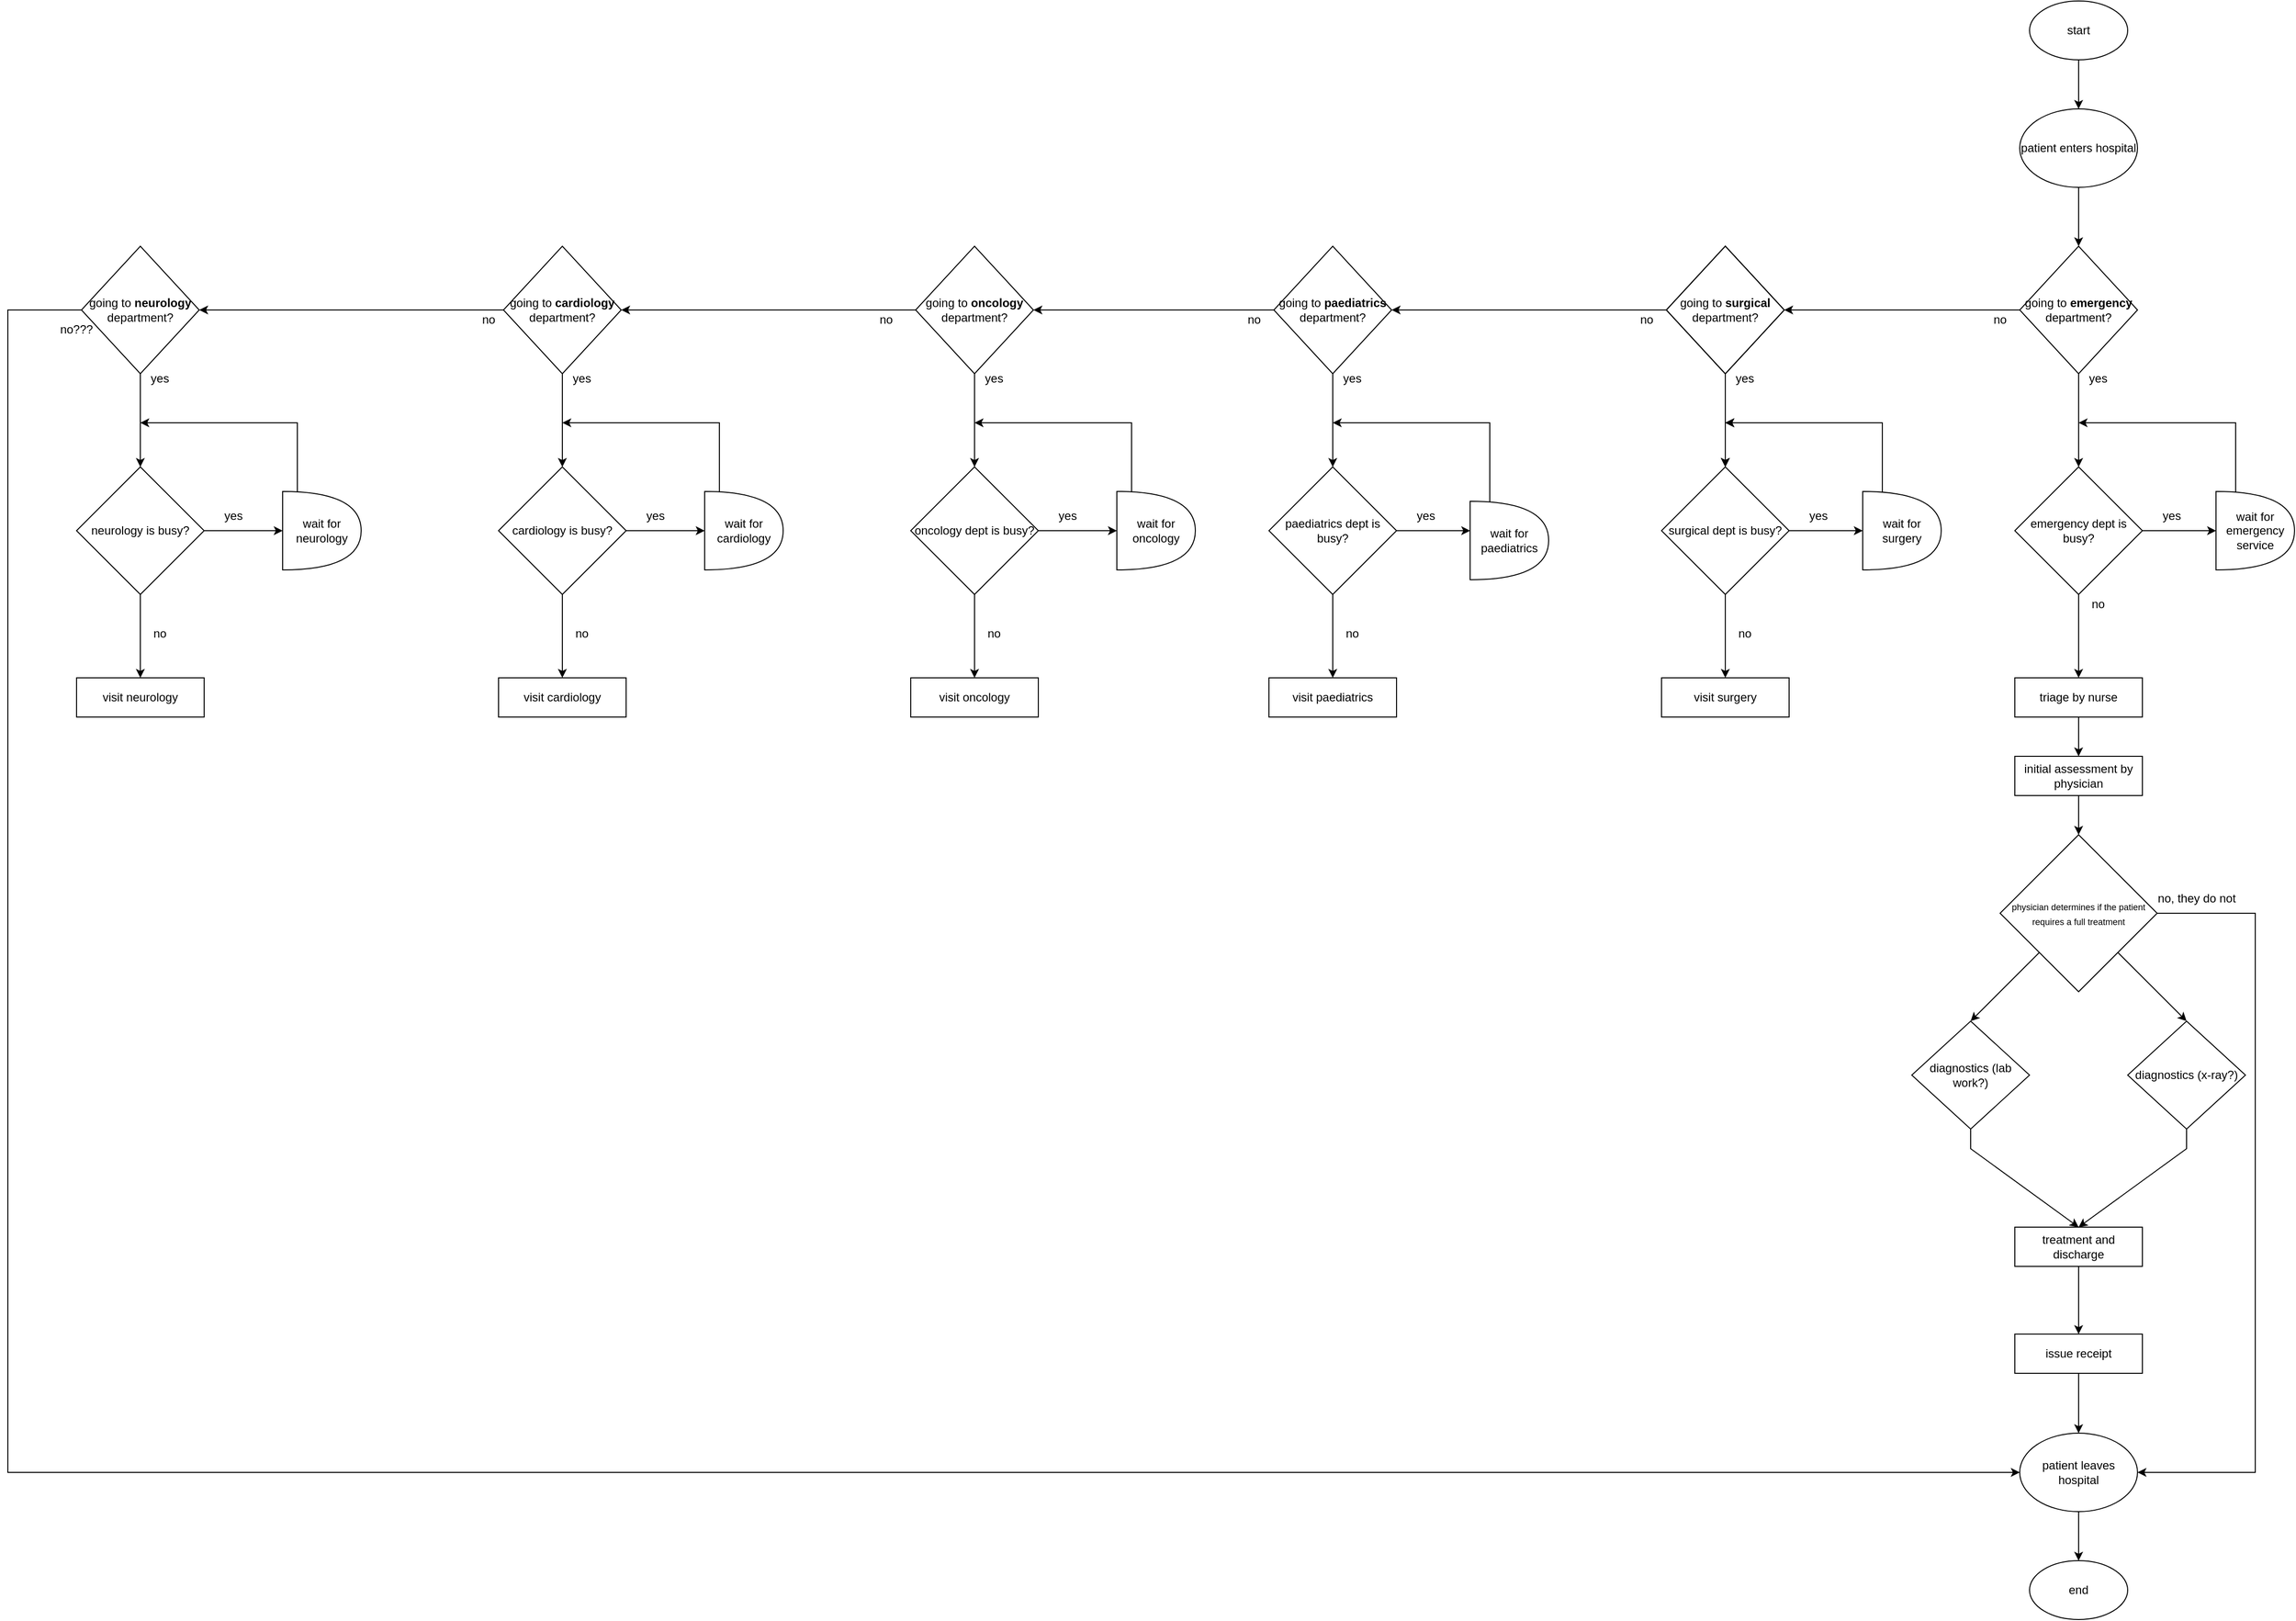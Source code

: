 <mxfile version="21.0.10" type="github">
  <diagram name="Page-1" id="5pKvKy0BIaIAFNJ23iyw">
    <mxGraphModel dx="3375" dy="2094" grid="1" gridSize="10" guides="1" tooltips="1" connect="1" arrows="1" fold="1" page="1" pageScale="1" pageWidth="827" pageHeight="1169" math="0" shadow="0">
      <root>
        <mxCell id="0" />
        <mxCell id="1" parent="0" />
        <mxCell id="Ih2wy748P8lcP-gWS8Mn-1" value="patient enters hospital" style="ellipse;whiteSpace=wrap;html=1;" parent="1" vertex="1">
          <mxGeometry x="350" y="-40" width="120" height="80" as="geometry" />
        </mxCell>
        <mxCell id="Ih2wy748P8lcP-gWS8Mn-2" value="going to &lt;b&gt;emergency &lt;/b&gt;department?" style="rhombus;whiteSpace=wrap;html=1;" parent="1" vertex="1">
          <mxGeometry x="350" y="100" width="120" height="130" as="geometry" />
        </mxCell>
        <mxCell id="pPfEnhw-Z-XjJxT2VnOs-15" style="edgeStyle=orthogonalEdgeStyle;rounded=0;orthogonalLoop=1;jettySize=auto;html=1;exitX=0.5;exitY=1;exitDx=0;exitDy=0;entryX=0.5;entryY=0;entryDx=0;entryDy=0;" parent="1" source="Ih2wy748P8lcP-gWS8Mn-3" target="pPfEnhw-Z-XjJxT2VnOs-11" edge="1">
          <mxGeometry relative="1" as="geometry" />
        </mxCell>
        <mxCell id="Ih2wy748P8lcP-gWS8Mn-3" value="triage by nurse" style="rounded=0;whiteSpace=wrap;html=1;" parent="1" vertex="1">
          <mxGeometry x="345" y="540" width="130" height="40" as="geometry" />
        </mxCell>
        <mxCell id="Ih2wy748P8lcP-gWS8Mn-6" value="emergency dept is busy?" style="rhombus;whiteSpace=wrap;html=1;" parent="1" vertex="1">
          <mxGeometry x="345" y="325" width="130" height="130" as="geometry" />
        </mxCell>
        <mxCell id="pPfEnhw-Z-XjJxT2VnOs-4" style="edgeStyle=orthogonalEdgeStyle;rounded=0;orthogonalLoop=1;jettySize=auto;html=1;exitX=0.5;exitY=1;exitDx=0;exitDy=0;entryX=0.5;entryY=0;entryDx=0;entryDy=0;" parent="1" source="Ih2wy748P8lcP-gWS8Mn-21" target="pPfEnhw-Z-XjJxT2VnOs-1" edge="1">
          <mxGeometry relative="1" as="geometry" />
        </mxCell>
        <mxCell id="Ih2wy748P8lcP-gWS8Mn-21" value="patient leaves hospital" style="ellipse;whiteSpace=wrap;html=1;" parent="1" vertex="1">
          <mxGeometry x="350" y="1310" width="120" height="80" as="geometry" />
        </mxCell>
        <mxCell id="Ih2wy748P8lcP-gWS8Mn-25" value="yes" style="text;html=1;strokeColor=none;fillColor=none;align=center;verticalAlign=middle;whiteSpace=wrap;rounded=0;" parent="1" vertex="1">
          <mxGeometry x="475" y="360" width="60" height="30" as="geometry" />
        </mxCell>
        <mxCell id="Ih2wy748P8lcP-gWS8Mn-27" value="no" style="text;html=1;strokeColor=none;fillColor=none;align=center;verticalAlign=middle;whiteSpace=wrap;rounded=0;" parent="1" vertex="1">
          <mxGeometry x="400" y="450" width="60" height="30" as="geometry" />
        </mxCell>
        <mxCell id="Ih2wy748P8lcP-gWS8Mn-29" value="" style="endArrow=classic;html=1;rounded=0;entryX=0.5;entryY=0;entryDx=0;entryDy=0;exitX=0.5;exitY=1;exitDx=0;exitDy=0;" parent="1" source="Ih2wy748P8lcP-gWS8Mn-2" target="Ih2wy748P8lcP-gWS8Mn-6" edge="1">
          <mxGeometry width="50" height="50" relative="1" as="geometry">
            <mxPoint x="410" y="250" as="sourcePoint" />
            <mxPoint x="410" y="280" as="targetPoint" />
          </mxGeometry>
        </mxCell>
        <mxCell id="Ih2wy748P8lcP-gWS8Mn-30" value="yes" style="text;html=1;strokeColor=none;fillColor=none;align=center;verticalAlign=middle;whiteSpace=wrap;rounded=0;" parent="1" vertex="1">
          <mxGeometry x="400" y="220" width="60" height="30" as="geometry" />
        </mxCell>
        <mxCell id="Ih2wy748P8lcP-gWS8Mn-31" value="no" style="text;html=1;strokeColor=none;fillColor=none;align=center;verticalAlign=middle;whiteSpace=wrap;rounded=0;" parent="1" vertex="1">
          <mxGeometry x="300" y="160" width="60" height="30" as="geometry" />
        </mxCell>
        <mxCell id="Ih2wy748P8lcP-gWS8Mn-33" value="" style="endArrow=classic;html=1;rounded=0;exitX=0.5;exitY=1;exitDx=0;exitDy=0;entryX=0.5;entryY=0;entryDx=0;entryDy=0;" parent="1" source="Ih2wy748P8lcP-gWS8Mn-6" target="Ih2wy748P8lcP-gWS8Mn-3" edge="1">
          <mxGeometry width="50" height="50" relative="1" as="geometry">
            <mxPoint x="420" y="420" as="sourcePoint" />
            <mxPoint x="460" y="500" as="targetPoint" />
          </mxGeometry>
        </mxCell>
        <mxCell id="Ih2wy748P8lcP-gWS8Mn-36" value="going to surgical department?" style="rhombus;whiteSpace=wrap;html=1;" parent="1" vertex="1">
          <mxGeometry x="-10" y="100" width="120" height="130" as="geometry" />
        </mxCell>
        <mxCell id="Ih2wy748P8lcP-gWS8Mn-37" value="visit surgery" style="rounded=0;whiteSpace=wrap;html=1;" parent="1" vertex="1">
          <mxGeometry x="-15" y="540" width="130" height="40" as="geometry" />
        </mxCell>
        <mxCell id="Ih2wy748P8lcP-gWS8Mn-43" value="" style="endArrow=classic;html=1;rounded=0;exitX=0.4;exitY=0.018;exitDx=0;exitDy=0;exitPerimeter=0;" parent="1" edge="1">
          <mxGeometry width="50" height="50" relative="1" as="geometry">
            <mxPoint x="210" y="361.08" as="sourcePoint" />
            <mxPoint x="50" y="280" as="targetPoint" />
            <Array as="points">
              <mxPoint x="210" y="280" />
              <mxPoint x="60" y="280" />
            </Array>
          </mxGeometry>
        </mxCell>
        <mxCell id="Ih2wy748P8lcP-gWS8Mn-44" value="yes" style="text;html=1;strokeColor=none;fillColor=none;align=center;verticalAlign=middle;whiteSpace=wrap;rounded=0;" parent="1" vertex="1">
          <mxGeometry x="115" y="360" width="60" height="30" as="geometry" />
        </mxCell>
        <mxCell id="Ih2wy748P8lcP-gWS8Mn-45" value="no" style="text;html=1;strokeColor=none;fillColor=none;align=center;verticalAlign=middle;whiteSpace=wrap;rounded=0;" parent="1" vertex="1">
          <mxGeometry x="40" y="480" width="60" height="30" as="geometry" />
        </mxCell>
        <mxCell id="Ih2wy748P8lcP-gWS8Mn-48" value="yes" style="text;html=1;strokeColor=none;fillColor=none;align=center;verticalAlign=middle;whiteSpace=wrap;rounded=0;" parent="1" vertex="1">
          <mxGeometry x="40" y="220" width="60" height="30" as="geometry" />
        </mxCell>
        <mxCell id="Ih2wy748P8lcP-gWS8Mn-49" value="no" style="text;html=1;strokeColor=none;fillColor=none;align=center;verticalAlign=middle;whiteSpace=wrap;rounded=0;" parent="1" vertex="1">
          <mxGeometry x="-60" y="160" width="60" height="30" as="geometry" />
        </mxCell>
        <mxCell id="goqWlOmLxGw8GB3nW4Ue-60" style="edgeStyle=orthogonalEdgeStyle;rounded=0;orthogonalLoop=1;jettySize=auto;html=1;exitX=0;exitY=0.5;exitDx=0;exitDy=0;entryX=1;entryY=0.5;entryDx=0;entryDy=0;" parent="1" source="Ih2wy748P8lcP-gWS8Mn-52" target="goqWlOmLxGw8GB3nW4Ue-25" edge="1">
          <mxGeometry relative="1" as="geometry" />
        </mxCell>
        <mxCell id="Ih2wy748P8lcP-gWS8Mn-52" value="going to &lt;b&gt;paediatrics &lt;/b&gt;department?" style="rhombus;whiteSpace=wrap;html=1;" parent="1" vertex="1">
          <mxGeometry x="-410" y="100" width="120" height="130" as="geometry" />
        </mxCell>
        <mxCell id="Ih2wy748P8lcP-gWS8Mn-53" value="visit paediatrics" style="rounded=0;whiteSpace=wrap;html=1;" parent="1" vertex="1">
          <mxGeometry x="-415" y="540" width="130" height="40" as="geometry" />
        </mxCell>
        <mxCell id="Ih2wy748P8lcP-gWS8Mn-55" value="paediatrics dept is busy?" style="rhombus;whiteSpace=wrap;html=1;" parent="1" vertex="1">
          <mxGeometry x="-415" y="325" width="130" height="130" as="geometry" />
        </mxCell>
        <mxCell id="Ih2wy748P8lcP-gWS8Mn-58" value="" style="endArrow=classic;html=1;rounded=0;exitX=1;exitY=0.5;exitDx=0;exitDy=0;entryX=0;entryY=0.5;entryDx=0;entryDy=0;entryPerimeter=0;" parent="1" source="Ih2wy748P8lcP-gWS8Mn-55" edge="1">
          <mxGeometry width="50" height="50" relative="1" as="geometry">
            <mxPoint x="-260" y="430" as="sourcePoint" />
            <mxPoint x="-210" y="390" as="targetPoint" />
          </mxGeometry>
        </mxCell>
        <mxCell id="Ih2wy748P8lcP-gWS8Mn-59" value="" style="endArrow=classic;html=1;rounded=0;exitX=0.4;exitY=0.018;exitDx=0;exitDy=0;exitPerimeter=0;" parent="1" edge="1">
          <mxGeometry width="50" height="50" relative="1" as="geometry">
            <mxPoint x="-190" y="361.08" as="sourcePoint" />
            <mxPoint x="-350" y="280" as="targetPoint" />
            <Array as="points">
              <mxPoint x="-190" y="280" />
              <mxPoint x="-340" y="280" />
            </Array>
          </mxGeometry>
        </mxCell>
        <mxCell id="Ih2wy748P8lcP-gWS8Mn-60" value="yes" style="text;html=1;strokeColor=none;fillColor=none;align=center;verticalAlign=middle;whiteSpace=wrap;rounded=0;" parent="1" vertex="1">
          <mxGeometry x="-285" y="360" width="60" height="30" as="geometry" />
        </mxCell>
        <mxCell id="Ih2wy748P8lcP-gWS8Mn-61" value="no" style="text;html=1;strokeColor=none;fillColor=none;align=center;verticalAlign=middle;whiteSpace=wrap;rounded=0;" parent="1" vertex="1">
          <mxGeometry x="-360" y="480" width="60" height="30" as="geometry" />
        </mxCell>
        <mxCell id="Ih2wy748P8lcP-gWS8Mn-63" value="" style="endArrow=classic;html=1;rounded=0;entryX=0.5;entryY=0;entryDx=0;entryDy=0;exitX=0.5;exitY=1;exitDx=0;exitDy=0;" parent="1" source="Ih2wy748P8lcP-gWS8Mn-52" target="Ih2wy748P8lcP-gWS8Mn-55" edge="1">
          <mxGeometry width="50" height="50" relative="1" as="geometry">
            <mxPoint x="-350" y="250" as="sourcePoint" />
            <mxPoint x="-350" y="280" as="targetPoint" />
          </mxGeometry>
        </mxCell>
        <mxCell id="Ih2wy748P8lcP-gWS8Mn-64" value="yes" style="text;html=1;strokeColor=none;fillColor=none;align=center;verticalAlign=middle;whiteSpace=wrap;rounded=0;" parent="1" vertex="1">
          <mxGeometry x="-360" y="220" width="60" height="30" as="geometry" />
        </mxCell>
        <mxCell id="Ih2wy748P8lcP-gWS8Mn-65" value="no" style="text;html=1;strokeColor=none;fillColor=none;align=center;verticalAlign=middle;whiteSpace=wrap;rounded=0;" parent="1" vertex="1">
          <mxGeometry x="-460" y="160" width="60" height="30" as="geometry" />
        </mxCell>
        <mxCell id="Ih2wy748P8lcP-gWS8Mn-66" value="" style="endArrow=classic;html=1;rounded=0;exitX=0.5;exitY=1;exitDx=0;exitDy=0;entryX=0.5;entryY=0;entryDx=0;entryDy=0;" parent="1" source="Ih2wy748P8lcP-gWS8Mn-55" target="Ih2wy748P8lcP-gWS8Mn-53" edge="1">
          <mxGeometry width="50" height="50" relative="1" as="geometry">
            <mxPoint x="-340" y="420" as="sourcePoint" />
            <mxPoint x="-300" y="500" as="targetPoint" />
          </mxGeometry>
        </mxCell>
        <mxCell id="Ih2wy748P8lcP-gWS8Mn-68" value="" style="endArrow=classic;html=1;rounded=0;entryX=1;entryY=0.5;entryDx=0;entryDy=0;exitX=0;exitY=0.5;exitDx=0;exitDy=0;" parent="1" source="Ih2wy748P8lcP-gWS8Mn-2" target="Ih2wy748P8lcP-gWS8Mn-36" edge="1">
          <mxGeometry width="50" height="50" relative="1" as="geometry">
            <mxPoint x="420" y="240" as="sourcePoint" />
            <mxPoint x="420" y="335" as="targetPoint" />
          </mxGeometry>
        </mxCell>
        <mxCell id="Ih2wy748P8lcP-gWS8Mn-69" value="" style="endArrow=classic;html=1;rounded=0;entryX=0.5;entryY=0;entryDx=0;entryDy=0;exitX=0.5;exitY=1;exitDx=0;exitDy=0;" parent="1" source="Ih2wy748P8lcP-gWS8Mn-1" target="Ih2wy748P8lcP-gWS8Mn-2" edge="1">
          <mxGeometry width="50" height="50" relative="1" as="geometry">
            <mxPoint x="430" y="250" as="sourcePoint" />
            <mxPoint x="430" y="345" as="targetPoint" />
          </mxGeometry>
        </mxCell>
        <mxCell id="Ih2wy748P8lcP-gWS8Mn-70" value="" style="endArrow=classic;html=1;rounded=0;entryX=1;entryY=0.5;entryDx=0;entryDy=0;exitX=0;exitY=0.5;exitDx=0;exitDy=0;" parent="1" source="Ih2wy748P8lcP-gWS8Mn-36" target="Ih2wy748P8lcP-gWS8Mn-52" edge="1">
          <mxGeometry width="50" height="50" relative="1" as="geometry">
            <mxPoint x="-30" y="50" as="sourcePoint" />
            <mxPoint x="-270" y="50" as="targetPoint" />
          </mxGeometry>
        </mxCell>
        <mxCell id="goqWlOmLxGw8GB3nW4Ue-1" value="going to surgical department?" style="rhombus;whiteSpace=wrap;html=1;" parent="1" vertex="1">
          <mxGeometry x="-10" y="100" width="120" height="130" as="geometry" />
        </mxCell>
        <mxCell id="goqWlOmLxGw8GB3nW4Ue-3" value="" style="endArrow=classic;html=1;rounded=0;entryX=0.5;entryY=0;entryDx=0;entryDy=0;exitX=0.5;exitY=1;exitDx=0;exitDy=0;" parent="1" source="goqWlOmLxGw8GB3nW4Ue-1" edge="1">
          <mxGeometry width="50" height="50" relative="1" as="geometry">
            <mxPoint x="50" y="250" as="sourcePoint" />
            <mxPoint x="50" y="325" as="targetPoint" />
          </mxGeometry>
        </mxCell>
        <mxCell id="goqWlOmLxGw8GB3nW4Ue-4" value="going to surgical department?" style="rhombus;whiteSpace=wrap;html=1;" parent="1" vertex="1">
          <mxGeometry x="-10" y="100" width="120" height="130" as="geometry" />
        </mxCell>
        <mxCell id="goqWlOmLxGw8GB3nW4Ue-6" value="" style="endArrow=classic;html=1;rounded=0;entryX=0.5;entryY=0;entryDx=0;entryDy=0;exitX=0.5;exitY=1;exitDx=0;exitDy=0;" parent="1" source="goqWlOmLxGw8GB3nW4Ue-4" edge="1">
          <mxGeometry width="50" height="50" relative="1" as="geometry">
            <mxPoint x="50" y="250" as="sourcePoint" />
            <mxPoint x="50" y="325" as="targetPoint" />
          </mxGeometry>
        </mxCell>
        <mxCell id="goqWlOmLxGw8GB3nW4Ue-7" value="" style="endArrow=classic;html=1;rounded=0;exitX=0.4;exitY=0.018;exitDx=0;exitDy=0;exitPerimeter=0;" parent="1" edge="1">
          <mxGeometry width="50" height="50" relative="1" as="geometry">
            <mxPoint x="210" y="361.08" as="sourcePoint" />
            <mxPoint x="50" y="280" as="targetPoint" />
            <Array as="points">
              <mxPoint x="210" y="280" />
              <mxPoint x="60" y="280" />
            </Array>
          </mxGeometry>
        </mxCell>
        <mxCell id="goqWlOmLxGw8GB3nW4Ue-13" value="going to &lt;b&gt;surgical &lt;/b&gt;department?" style="rhombus;whiteSpace=wrap;html=1;" parent="1" vertex="1">
          <mxGeometry x="-10" y="100" width="120" height="130" as="geometry" />
        </mxCell>
        <mxCell id="goqWlOmLxGw8GB3nW4Ue-15" value="" style="endArrow=classic;html=1;rounded=0;entryX=0.5;entryY=0;entryDx=0;entryDy=0;exitX=0.5;exitY=1;exitDx=0;exitDy=0;" parent="1" source="goqWlOmLxGw8GB3nW4Ue-13" edge="1">
          <mxGeometry width="50" height="50" relative="1" as="geometry">
            <mxPoint x="50" y="250" as="sourcePoint" />
            <mxPoint x="50" y="325" as="targetPoint" />
          </mxGeometry>
        </mxCell>
        <mxCell id="goqWlOmLxGw8GB3nW4Ue-16" value="" style="endArrow=classic;html=1;rounded=0;exitX=0.4;exitY=0.018;exitDx=0;exitDy=0;exitPerimeter=0;" parent="1" edge="1">
          <mxGeometry width="50" height="50" relative="1" as="geometry">
            <mxPoint x="210" y="361.08" as="sourcePoint" />
            <mxPoint x="50" y="280" as="targetPoint" />
            <Array as="points">
              <mxPoint x="210" y="280" />
              <mxPoint x="60" y="280" />
            </Array>
          </mxGeometry>
        </mxCell>
        <mxCell id="goqWlOmLxGw8GB3nW4Ue-19" value="surgical dept is busy?" style="rhombus;whiteSpace=wrap;html=1;" parent="1" vertex="1">
          <mxGeometry x="-15" y="325" width="130" height="130" as="geometry" />
        </mxCell>
        <mxCell id="goqWlOmLxGw8GB3nW4Ue-21" value="" style="endArrow=classic;html=1;rounded=0;exitX=0.5;exitY=1;exitDx=0;exitDy=0;entryX=0.5;entryY=0;entryDx=0;entryDy=0;" parent="1" source="goqWlOmLxGw8GB3nW4Ue-19" edge="1">
          <mxGeometry width="50" height="50" relative="1" as="geometry">
            <mxPoint x="60" y="420" as="sourcePoint" />
            <mxPoint x="50" y="540" as="targetPoint" />
          </mxGeometry>
        </mxCell>
        <mxCell id="goqWlOmLxGw8GB3nW4Ue-23" value="" style="endArrow=classic;html=1;rounded=0;exitX=1;exitY=0.5;exitDx=0;exitDy=0;entryX=0;entryY=0.5;entryDx=0;entryDy=0;entryPerimeter=0;" parent="1" edge="1">
          <mxGeometry width="50" height="50" relative="1" as="geometry">
            <mxPoint x="115" y="390" as="sourcePoint" />
            <mxPoint x="190" y="390" as="targetPoint" />
          </mxGeometry>
        </mxCell>
        <mxCell id="goqWlOmLxGw8GB3nW4Ue-24" value="visit oncology" style="rounded=0;whiteSpace=wrap;html=1;" parent="1" vertex="1">
          <mxGeometry x="-780" y="540" width="130" height="40" as="geometry" />
        </mxCell>
        <mxCell id="goqWlOmLxGw8GB3nW4Ue-61" style="edgeStyle=orthogonalEdgeStyle;rounded=0;orthogonalLoop=1;jettySize=auto;html=1;exitX=0;exitY=0.5;exitDx=0;exitDy=0;entryX=1;entryY=0.5;entryDx=0;entryDy=0;" parent="1" source="goqWlOmLxGw8GB3nW4Ue-25" target="goqWlOmLxGw8GB3nW4Ue-37" edge="1">
          <mxGeometry relative="1" as="geometry" />
        </mxCell>
        <mxCell id="goqWlOmLxGw8GB3nW4Ue-25" value="going to &lt;b&gt;oncology &lt;/b&gt;department?" style="rhombus;whiteSpace=wrap;html=1;" parent="1" vertex="1">
          <mxGeometry x="-775" y="100" width="120" height="130" as="geometry" />
        </mxCell>
        <mxCell id="goqWlOmLxGw8GB3nW4Ue-26" value="yes" style="text;html=1;strokeColor=none;fillColor=none;align=center;verticalAlign=middle;whiteSpace=wrap;rounded=0;" parent="1" vertex="1">
          <mxGeometry x="-725" y="220" width="60" height="30" as="geometry" />
        </mxCell>
        <mxCell id="goqWlOmLxGw8GB3nW4Ue-27" value="" style="endArrow=classic;html=1;rounded=0;entryX=0.5;entryY=0;entryDx=0;entryDy=0;exitX=0.5;exitY=1;exitDx=0;exitDy=0;" parent="1" source="goqWlOmLxGw8GB3nW4Ue-25" edge="1">
          <mxGeometry width="50" height="50" relative="1" as="geometry">
            <mxPoint x="-715" y="250" as="sourcePoint" />
            <mxPoint x="-715" y="325" as="targetPoint" />
          </mxGeometry>
        </mxCell>
        <mxCell id="goqWlOmLxGw8GB3nW4Ue-28" value="" style="endArrow=classic;html=1;rounded=0;" parent="1" edge="1">
          <mxGeometry width="50" height="50" relative="1" as="geometry">
            <mxPoint x="-555" y="350" as="sourcePoint" />
            <mxPoint x="-715" y="280" as="targetPoint" />
            <Array as="points">
              <mxPoint x="-555" y="280" />
              <mxPoint x="-705" y="280" />
            </Array>
          </mxGeometry>
        </mxCell>
        <mxCell id="goqWlOmLxGw8GB3nW4Ue-29" value="yes" style="text;html=1;strokeColor=none;fillColor=none;align=center;verticalAlign=middle;whiteSpace=wrap;rounded=0;" parent="1" vertex="1">
          <mxGeometry x="-650" y="360" width="60" height="30" as="geometry" />
        </mxCell>
        <mxCell id="goqWlOmLxGw8GB3nW4Ue-31" value="oncology dept is busy?" style="rhombus;whiteSpace=wrap;html=1;" parent="1" vertex="1">
          <mxGeometry x="-780" y="325" width="130" height="130" as="geometry" />
        </mxCell>
        <mxCell id="goqWlOmLxGw8GB3nW4Ue-32" value="no" style="text;html=1;strokeColor=none;fillColor=none;align=center;verticalAlign=middle;whiteSpace=wrap;rounded=0;" parent="1" vertex="1">
          <mxGeometry x="-725" y="480" width="60" height="30" as="geometry" />
        </mxCell>
        <mxCell id="goqWlOmLxGw8GB3nW4Ue-33" value="" style="endArrow=classic;html=1;rounded=0;exitX=0.5;exitY=1;exitDx=0;exitDy=0;entryX=0.5;entryY=0;entryDx=0;entryDy=0;" parent="1" source="goqWlOmLxGw8GB3nW4Ue-31" edge="1">
          <mxGeometry width="50" height="50" relative="1" as="geometry">
            <mxPoint x="-705" y="420" as="sourcePoint" />
            <mxPoint x="-715" y="540" as="targetPoint" />
          </mxGeometry>
        </mxCell>
        <mxCell id="goqWlOmLxGw8GB3nW4Ue-35" value="" style="endArrow=classic;html=1;rounded=0;exitX=1;exitY=0.5;exitDx=0;exitDy=0;entryX=0;entryY=0.5;entryDx=0;entryDy=0;entryPerimeter=0;" parent="1" target="pPfEnhw-Z-XjJxT2VnOs-5" edge="1">
          <mxGeometry width="50" height="50" relative="1" as="geometry">
            <mxPoint x="-650" y="390" as="sourcePoint" />
            <mxPoint x="-575" y="390" as="targetPoint" />
          </mxGeometry>
        </mxCell>
        <mxCell id="goqWlOmLxGw8GB3nW4Ue-36" value="visit cardiology" style="rounded=0;whiteSpace=wrap;html=1;" parent="1" vertex="1">
          <mxGeometry x="-1200" y="540" width="130" height="40" as="geometry" />
        </mxCell>
        <mxCell id="goqWlOmLxGw8GB3nW4Ue-62" style="edgeStyle=orthogonalEdgeStyle;rounded=0;orthogonalLoop=1;jettySize=auto;html=1;exitX=0;exitY=0.5;exitDx=0;exitDy=0;entryX=1;entryY=0.5;entryDx=0;entryDy=0;" parent="1" source="goqWlOmLxGw8GB3nW4Ue-37" target="goqWlOmLxGw8GB3nW4Ue-49" edge="1">
          <mxGeometry relative="1" as="geometry" />
        </mxCell>
        <mxCell id="goqWlOmLxGw8GB3nW4Ue-37" value="going to &lt;b&gt;cardiology&lt;/b&gt; department?" style="rhombus;whiteSpace=wrap;html=1;" parent="1" vertex="1">
          <mxGeometry x="-1195" y="100" width="120" height="130" as="geometry" />
        </mxCell>
        <mxCell id="goqWlOmLxGw8GB3nW4Ue-38" value="yes" style="text;html=1;strokeColor=none;fillColor=none;align=center;verticalAlign=middle;whiteSpace=wrap;rounded=0;" parent="1" vertex="1">
          <mxGeometry x="-1145" y="220" width="60" height="30" as="geometry" />
        </mxCell>
        <mxCell id="goqWlOmLxGw8GB3nW4Ue-39" value="" style="endArrow=classic;html=1;rounded=0;entryX=0.5;entryY=0;entryDx=0;entryDy=0;exitX=0.5;exitY=1;exitDx=0;exitDy=0;" parent="1" source="goqWlOmLxGw8GB3nW4Ue-37" edge="1">
          <mxGeometry width="50" height="50" relative="1" as="geometry">
            <mxPoint x="-1135" y="250" as="sourcePoint" />
            <mxPoint x="-1135" y="325" as="targetPoint" />
          </mxGeometry>
        </mxCell>
        <mxCell id="goqWlOmLxGw8GB3nW4Ue-40" value="" style="endArrow=classic;html=1;rounded=0;exitX=0.188;exitY=0;exitDx=0;exitDy=0;exitPerimeter=0;" parent="1" source="pPfEnhw-Z-XjJxT2VnOs-9" edge="1">
          <mxGeometry width="50" height="50" relative="1" as="geometry">
            <mxPoint x="-975" y="340" as="sourcePoint" />
            <mxPoint x="-1135" y="280" as="targetPoint" />
            <Array as="points">
              <mxPoint x="-975" y="280" />
              <mxPoint x="-1125" y="280" />
            </Array>
          </mxGeometry>
        </mxCell>
        <mxCell id="goqWlOmLxGw8GB3nW4Ue-41" value="yes" style="text;html=1;strokeColor=none;fillColor=none;align=center;verticalAlign=middle;whiteSpace=wrap;rounded=0;" parent="1" vertex="1">
          <mxGeometry x="-1070" y="360" width="60" height="30" as="geometry" />
        </mxCell>
        <mxCell id="goqWlOmLxGw8GB3nW4Ue-43" value="cardiology is busy?" style="rhombus;whiteSpace=wrap;html=1;" parent="1" vertex="1">
          <mxGeometry x="-1200" y="325" width="130" height="130" as="geometry" />
        </mxCell>
        <mxCell id="goqWlOmLxGw8GB3nW4Ue-44" value="no" style="text;html=1;strokeColor=none;fillColor=none;align=center;verticalAlign=middle;whiteSpace=wrap;rounded=0;" parent="1" vertex="1">
          <mxGeometry x="-1145" y="480" width="60" height="30" as="geometry" />
        </mxCell>
        <mxCell id="goqWlOmLxGw8GB3nW4Ue-45" value="" style="endArrow=classic;html=1;rounded=0;exitX=0.5;exitY=1;exitDx=0;exitDy=0;entryX=0.5;entryY=0;entryDx=0;entryDy=0;" parent="1" source="goqWlOmLxGw8GB3nW4Ue-43" edge="1">
          <mxGeometry width="50" height="50" relative="1" as="geometry">
            <mxPoint x="-1125" y="420" as="sourcePoint" />
            <mxPoint x="-1135" y="540" as="targetPoint" />
          </mxGeometry>
        </mxCell>
        <mxCell id="goqWlOmLxGw8GB3nW4Ue-47" value="" style="endArrow=classic;html=1;rounded=0;exitX=1;exitY=0.5;exitDx=0;exitDy=0;entryX=0;entryY=0.5;entryDx=0;entryDy=0;entryPerimeter=0;" parent="1" target="pPfEnhw-Z-XjJxT2VnOs-9" edge="1">
          <mxGeometry width="50" height="50" relative="1" as="geometry">
            <mxPoint x="-1070" y="390" as="sourcePoint" />
            <mxPoint x="-995" y="390" as="targetPoint" />
          </mxGeometry>
        </mxCell>
        <mxCell id="goqWlOmLxGw8GB3nW4Ue-48" value="visit neurology" style="rounded=0;whiteSpace=wrap;html=1;" parent="1" vertex="1">
          <mxGeometry x="-1630" y="540" width="130" height="40" as="geometry" />
        </mxCell>
        <mxCell id="Ssy9WefJwnvrMq0k_zcZ-15" style="edgeStyle=orthogonalEdgeStyle;rounded=0;orthogonalLoop=1;jettySize=auto;html=1;exitX=0;exitY=0.5;exitDx=0;exitDy=0;entryX=0;entryY=0.5;entryDx=0;entryDy=0;" edge="1" parent="1" source="goqWlOmLxGw8GB3nW4Ue-49" target="Ih2wy748P8lcP-gWS8Mn-21">
          <mxGeometry relative="1" as="geometry">
            <Array as="points">
              <mxPoint x="-1700" y="165" />
              <mxPoint x="-1700" y="1350" />
            </Array>
          </mxGeometry>
        </mxCell>
        <mxCell id="goqWlOmLxGw8GB3nW4Ue-49" value="going to &lt;b&gt;neurology &lt;/b&gt;department?" style="rhombus;whiteSpace=wrap;html=1;" parent="1" vertex="1">
          <mxGeometry x="-1625" y="100" width="120" height="130" as="geometry" />
        </mxCell>
        <mxCell id="goqWlOmLxGw8GB3nW4Ue-50" value="yes" style="text;html=1;strokeColor=none;fillColor=none;align=center;verticalAlign=middle;whiteSpace=wrap;rounded=0;" parent="1" vertex="1">
          <mxGeometry x="-1575" y="220" width="60" height="30" as="geometry" />
        </mxCell>
        <mxCell id="goqWlOmLxGw8GB3nW4Ue-51" value="" style="endArrow=classic;html=1;rounded=0;entryX=0.5;entryY=0;entryDx=0;entryDy=0;exitX=0.5;exitY=1;exitDx=0;exitDy=0;" parent="1" source="goqWlOmLxGw8GB3nW4Ue-49" edge="1">
          <mxGeometry width="50" height="50" relative="1" as="geometry">
            <mxPoint x="-1565" y="250" as="sourcePoint" />
            <mxPoint x="-1565" y="325" as="targetPoint" />
          </mxGeometry>
        </mxCell>
        <mxCell id="goqWlOmLxGw8GB3nW4Ue-52" value="" style="endArrow=classic;html=1;rounded=0;exitX=0.4;exitY=0.018;exitDx=0;exitDy=0;exitPerimeter=0;" parent="1" edge="1">
          <mxGeometry width="50" height="50" relative="1" as="geometry">
            <mxPoint x="-1405" y="361.08" as="sourcePoint" />
            <mxPoint x="-1565" y="280" as="targetPoint" />
            <Array as="points">
              <mxPoint x="-1405" y="280" />
              <mxPoint x="-1555" y="280" />
            </Array>
          </mxGeometry>
        </mxCell>
        <mxCell id="goqWlOmLxGw8GB3nW4Ue-53" value="yes" style="text;html=1;strokeColor=none;fillColor=none;align=center;verticalAlign=middle;whiteSpace=wrap;rounded=0;" parent="1" vertex="1">
          <mxGeometry x="-1500" y="360" width="60" height="30" as="geometry" />
        </mxCell>
        <mxCell id="goqWlOmLxGw8GB3nW4Ue-55" value="neurology is busy?" style="rhombus;whiteSpace=wrap;html=1;" parent="1" vertex="1">
          <mxGeometry x="-1630" y="325" width="130" height="130" as="geometry" />
        </mxCell>
        <mxCell id="goqWlOmLxGw8GB3nW4Ue-56" value="no" style="text;html=1;strokeColor=none;fillColor=none;align=center;verticalAlign=middle;whiteSpace=wrap;rounded=0;" parent="1" vertex="1">
          <mxGeometry x="-1575" y="480" width="60" height="30" as="geometry" />
        </mxCell>
        <mxCell id="goqWlOmLxGw8GB3nW4Ue-57" value="" style="endArrow=classic;html=1;rounded=0;exitX=0.5;exitY=1;exitDx=0;exitDy=0;entryX=0.5;entryY=0;entryDx=0;entryDy=0;" parent="1" source="goqWlOmLxGw8GB3nW4Ue-55" edge="1">
          <mxGeometry width="50" height="50" relative="1" as="geometry">
            <mxPoint x="-1555" y="420" as="sourcePoint" />
            <mxPoint x="-1565" y="540" as="targetPoint" />
          </mxGeometry>
        </mxCell>
        <mxCell id="goqWlOmLxGw8GB3nW4Ue-59" value="" style="endArrow=classic;html=1;rounded=0;exitX=1;exitY=0.5;exitDx=0;exitDy=0;entryX=0;entryY=0.5;entryDx=0;entryDy=0;entryPerimeter=0;" parent="1" target="pPfEnhw-Z-XjJxT2VnOs-10" edge="1">
          <mxGeometry width="50" height="50" relative="1" as="geometry">
            <mxPoint x="-1500" y="390" as="sourcePoint" />
            <mxPoint x="-1425" y="390" as="targetPoint" />
          </mxGeometry>
        </mxCell>
        <mxCell id="goqWlOmLxGw8GB3nW4Ue-63" value="wait for surgery" style="shape=or;whiteSpace=wrap;html=1;" parent="1" vertex="1">
          <mxGeometry x="190" y="350" width="80" height="80" as="geometry" />
        </mxCell>
        <mxCell id="goqWlOmLxGw8GB3nW4Ue-64" value="wait for paediatrics" style="shape=or;whiteSpace=wrap;html=1;" parent="1" vertex="1">
          <mxGeometry x="-210" y="360" width="80" height="80" as="geometry" />
        </mxCell>
        <mxCell id="goqWlOmLxGw8GB3nW4Ue-65" value="" style="endArrow=classic;html=1;rounded=0;exitX=0.4;exitY=0.018;exitDx=0;exitDy=0;exitPerimeter=0;" parent="1" edge="1">
          <mxGeometry width="50" height="50" relative="1" as="geometry">
            <mxPoint x="570" y="361.08" as="sourcePoint" />
            <mxPoint x="410" y="280" as="targetPoint" />
            <Array as="points">
              <mxPoint x="570" y="280" />
              <mxPoint x="420" y="280" />
            </Array>
          </mxGeometry>
        </mxCell>
        <mxCell id="goqWlOmLxGw8GB3nW4Ue-66" value="" style="endArrow=classic;html=1;rounded=0;exitX=1;exitY=0.5;exitDx=0;exitDy=0;entryX=0;entryY=0.5;entryDx=0;entryDy=0;entryPerimeter=0;" parent="1" edge="1">
          <mxGeometry width="50" height="50" relative="1" as="geometry">
            <mxPoint x="475" y="390" as="sourcePoint" />
            <mxPoint x="550" y="390" as="targetPoint" />
          </mxGeometry>
        </mxCell>
        <mxCell id="goqWlOmLxGw8GB3nW4Ue-67" value="wait for emergency service" style="shape=or;whiteSpace=wrap;html=1;" parent="1" vertex="1">
          <mxGeometry x="550" y="350" width="80" height="80" as="geometry" />
        </mxCell>
        <mxCell id="pPfEnhw-Z-XjJxT2VnOs-1" value="end" style="ellipse;whiteSpace=wrap;html=1;" parent="1" vertex="1">
          <mxGeometry x="360" y="1440" width="100" height="60" as="geometry" />
        </mxCell>
        <mxCell id="pPfEnhw-Z-XjJxT2VnOs-3" style="edgeStyle=orthogonalEdgeStyle;rounded=0;orthogonalLoop=1;jettySize=auto;html=1;exitX=0.5;exitY=1;exitDx=0;exitDy=0;entryX=0.5;entryY=0;entryDx=0;entryDy=0;" parent="1" source="pPfEnhw-Z-XjJxT2VnOs-2" target="Ih2wy748P8lcP-gWS8Mn-1" edge="1">
          <mxGeometry relative="1" as="geometry" />
        </mxCell>
        <mxCell id="pPfEnhw-Z-XjJxT2VnOs-2" value="start" style="ellipse;whiteSpace=wrap;html=1;" parent="1" vertex="1">
          <mxGeometry x="360" y="-150" width="100" height="60" as="geometry" />
        </mxCell>
        <mxCell id="pPfEnhw-Z-XjJxT2VnOs-5" value="wait for oncology" style="shape=or;whiteSpace=wrap;html=1;" parent="1" vertex="1">
          <mxGeometry x="-570" y="350" width="80" height="80" as="geometry" />
        </mxCell>
        <mxCell id="pPfEnhw-Z-XjJxT2VnOs-9" value="wait for cardiology" style="shape=or;whiteSpace=wrap;html=1;" parent="1" vertex="1">
          <mxGeometry x="-990" y="350" width="80" height="80" as="geometry" />
        </mxCell>
        <mxCell id="pPfEnhw-Z-XjJxT2VnOs-10" value="wait for neurology" style="shape=or;whiteSpace=wrap;html=1;" parent="1" vertex="1">
          <mxGeometry x="-1420" y="350" width="80" height="80" as="geometry" />
        </mxCell>
        <mxCell id="pPfEnhw-Z-XjJxT2VnOs-16" style="edgeStyle=orthogonalEdgeStyle;rounded=0;orthogonalLoop=1;jettySize=auto;html=1;exitX=0.5;exitY=1;exitDx=0;exitDy=0;entryX=0.5;entryY=0;entryDx=0;entryDy=0;" parent="1" source="pPfEnhw-Z-XjJxT2VnOs-11" target="pPfEnhw-Z-XjJxT2VnOs-12" edge="1">
          <mxGeometry relative="1" as="geometry" />
        </mxCell>
        <mxCell id="pPfEnhw-Z-XjJxT2VnOs-11" value="initial assessment by physician" style="rounded=0;whiteSpace=wrap;html=1;" parent="1" vertex="1">
          <mxGeometry x="345" y="620" width="130" height="40" as="geometry" />
        </mxCell>
        <mxCell id="pPfEnhw-Z-XjJxT2VnOs-24" style="edgeStyle=orthogonalEdgeStyle;rounded=0;orthogonalLoop=1;jettySize=auto;html=1;exitX=1;exitY=0.5;exitDx=0;exitDy=0;entryX=1;entryY=0.5;entryDx=0;entryDy=0;" parent="1" source="pPfEnhw-Z-XjJxT2VnOs-12" target="Ih2wy748P8lcP-gWS8Mn-21" edge="1">
          <mxGeometry relative="1" as="geometry">
            <mxPoint x="640" y="780.368" as="targetPoint" />
            <Array as="points">
              <mxPoint x="590" y="780" />
              <mxPoint x="590" y="1350" />
            </Array>
          </mxGeometry>
        </mxCell>
        <mxCell id="pPfEnhw-Z-XjJxT2VnOs-12" value="&lt;font style=&quot;font-size: 9px;&quot;&gt;physician determines if the patient requires a full treatment&lt;/font&gt;" style="rhombus;whiteSpace=wrap;html=1;align=center;" parent="1" vertex="1">
          <mxGeometry x="330" y="700" width="160" height="160" as="geometry" />
        </mxCell>
        <mxCell id="pPfEnhw-Z-XjJxT2VnOs-22" style="edgeStyle=orthogonalEdgeStyle;rounded=0;orthogonalLoop=1;jettySize=auto;html=1;exitX=0.5;exitY=1;exitDx=0;exitDy=0;entryX=0.5;entryY=0;entryDx=0;entryDy=0;" parent="1" source="pPfEnhw-Z-XjJxT2VnOs-18" target="pPfEnhw-Z-XjJxT2VnOs-19" edge="1">
          <mxGeometry relative="1" as="geometry" />
        </mxCell>
        <mxCell id="pPfEnhw-Z-XjJxT2VnOs-18" value="treatment and discharge" style="rounded=0;whiteSpace=wrap;html=1;" parent="1" vertex="1">
          <mxGeometry x="345" y="1100" width="130" height="40" as="geometry" />
        </mxCell>
        <mxCell id="pPfEnhw-Z-XjJxT2VnOs-23" style="edgeStyle=orthogonalEdgeStyle;rounded=0;orthogonalLoop=1;jettySize=auto;html=1;exitX=0.5;exitY=1;exitDx=0;exitDy=0;entryX=0.5;entryY=0;entryDx=0;entryDy=0;" parent="1" source="pPfEnhw-Z-XjJxT2VnOs-19" target="Ih2wy748P8lcP-gWS8Mn-21" edge="1">
          <mxGeometry relative="1" as="geometry" />
        </mxCell>
        <mxCell id="pPfEnhw-Z-XjJxT2VnOs-19" value="issue receipt" style="rounded=0;whiteSpace=wrap;html=1;" parent="1" vertex="1">
          <mxGeometry x="345" y="1209" width="130" height="40" as="geometry" />
        </mxCell>
        <mxCell id="pPfEnhw-Z-XjJxT2VnOs-26" value="no, they do not" style="text;html=1;align=center;verticalAlign=middle;resizable=0;points=[];autosize=1;strokeColor=none;fillColor=none;" parent="1" vertex="1">
          <mxGeometry x="480" y="750" width="100" height="30" as="geometry" />
        </mxCell>
        <mxCell id="pPfEnhw-Z-XjJxT2VnOs-27" value="diagnostics (x-ray?)" style="rhombus;whiteSpace=wrap;html=1;" parent="1" vertex="1">
          <mxGeometry x="460" y="890" width="120" height="110" as="geometry" />
        </mxCell>
        <mxCell id="pPfEnhw-Z-XjJxT2VnOs-31" value="diagnostics (lab work?)" style="rhombus;whiteSpace=wrap;html=1;" parent="1" vertex="1">
          <mxGeometry x="240" y="890" width="120" height="110" as="geometry" />
        </mxCell>
        <mxCell id="Ssy9WefJwnvrMq0k_zcZ-4" value="" style="endArrow=classic;html=1;rounded=0;exitX=0;exitY=1;exitDx=0;exitDy=0;entryX=0.5;entryY=0;entryDx=0;entryDy=0;" edge="1" parent="1" source="pPfEnhw-Z-XjJxT2VnOs-12" target="pPfEnhw-Z-XjJxT2VnOs-31">
          <mxGeometry width="50" height="50" relative="1" as="geometry">
            <mxPoint x="240" y="880" as="sourcePoint" />
            <mxPoint x="290" y="830" as="targetPoint" />
          </mxGeometry>
        </mxCell>
        <mxCell id="Ssy9WefJwnvrMq0k_zcZ-6" value="" style="endArrow=classic;html=1;rounded=0;entryX=0.5;entryY=0;entryDx=0;entryDy=0;" edge="1" parent="1" source="pPfEnhw-Z-XjJxT2VnOs-12" target="pPfEnhw-Z-XjJxT2VnOs-27">
          <mxGeometry width="50" height="50" relative="1" as="geometry">
            <mxPoint x="380" y="830" as="sourcePoint" />
            <mxPoint x="340" y="900" as="targetPoint" />
          </mxGeometry>
        </mxCell>
        <mxCell id="Ssy9WefJwnvrMq0k_zcZ-10" value="" style="endArrow=classic;html=1;rounded=0;exitX=0.5;exitY=1;exitDx=0;exitDy=0;entryX=0.5;entryY=0;entryDx=0;entryDy=0;" edge="1" parent="1" source="pPfEnhw-Z-XjJxT2VnOs-31" target="pPfEnhw-Z-XjJxT2VnOs-18">
          <mxGeometry width="50" height="50" relative="1" as="geometry">
            <mxPoint x="330" y="1060" as="sourcePoint" />
            <mxPoint x="380" y="1010" as="targetPoint" />
            <Array as="points">
              <mxPoint x="300" y="1020" />
            </Array>
          </mxGeometry>
        </mxCell>
        <mxCell id="Ssy9WefJwnvrMq0k_zcZ-11" value="" style="endArrow=classic;html=1;rounded=0;exitX=0.5;exitY=1;exitDx=0;exitDy=0;entryX=0.5;entryY=0;entryDx=0;entryDy=0;" edge="1" parent="1" source="pPfEnhw-Z-XjJxT2VnOs-27" target="pPfEnhw-Z-XjJxT2VnOs-18">
          <mxGeometry width="50" height="50" relative="1" as="geometry">
            <mxPoint x="505" y="1020" as="sourcePoint" />
            <mxPoint x="505" y="1090" as="targetPoint" />
            <Array as="points">
              <mxPoint x="520" y="1020" />
            </Array>
          </mxGeometry>
        </mxCell>
        <mxCell id="Ssy9WefJwnvrMq0k_zcZ-12" value="no" style="text;html=1;strokeColor=none;fillColor=none;align=center;verticalAlign=middle;whiteSpace=wrap;rounded=0;" vertex="1" parent="1">
          <mxGeometry x="-835" y="160" width="60" height="30" as="geometry" />
        </mxCell>
        <mxCell id="Ssy9WefJwnvrMq0k_zcZ-13" value="no" style="text;html=1;strokeColor=none;fillColor=none;align=center;verticalAlign=middle;whiteSpace=wrap;rounded=0;" vertex="1" parent="1">
          <mxGeometry x="-1240" y="160" width="60" height="30" as="geometry" />
        </mxCell>
        <mxCell id="Ssy9WefJwnvrMq0k_zcZ-14" value="no???" style="text;html=1;strokeColor=none;fillColor=none;align=center;verticalAlign=middle;whiteSpace=wrap;rounded=0;" vertex="1" parent="1">
          <mxGeometry x="-1660" y="170" width="60" height="30" as="geometry" />
        </mxCell>
      </root>
    </mxGraphModel>
  </diagram>
</mxfile>
